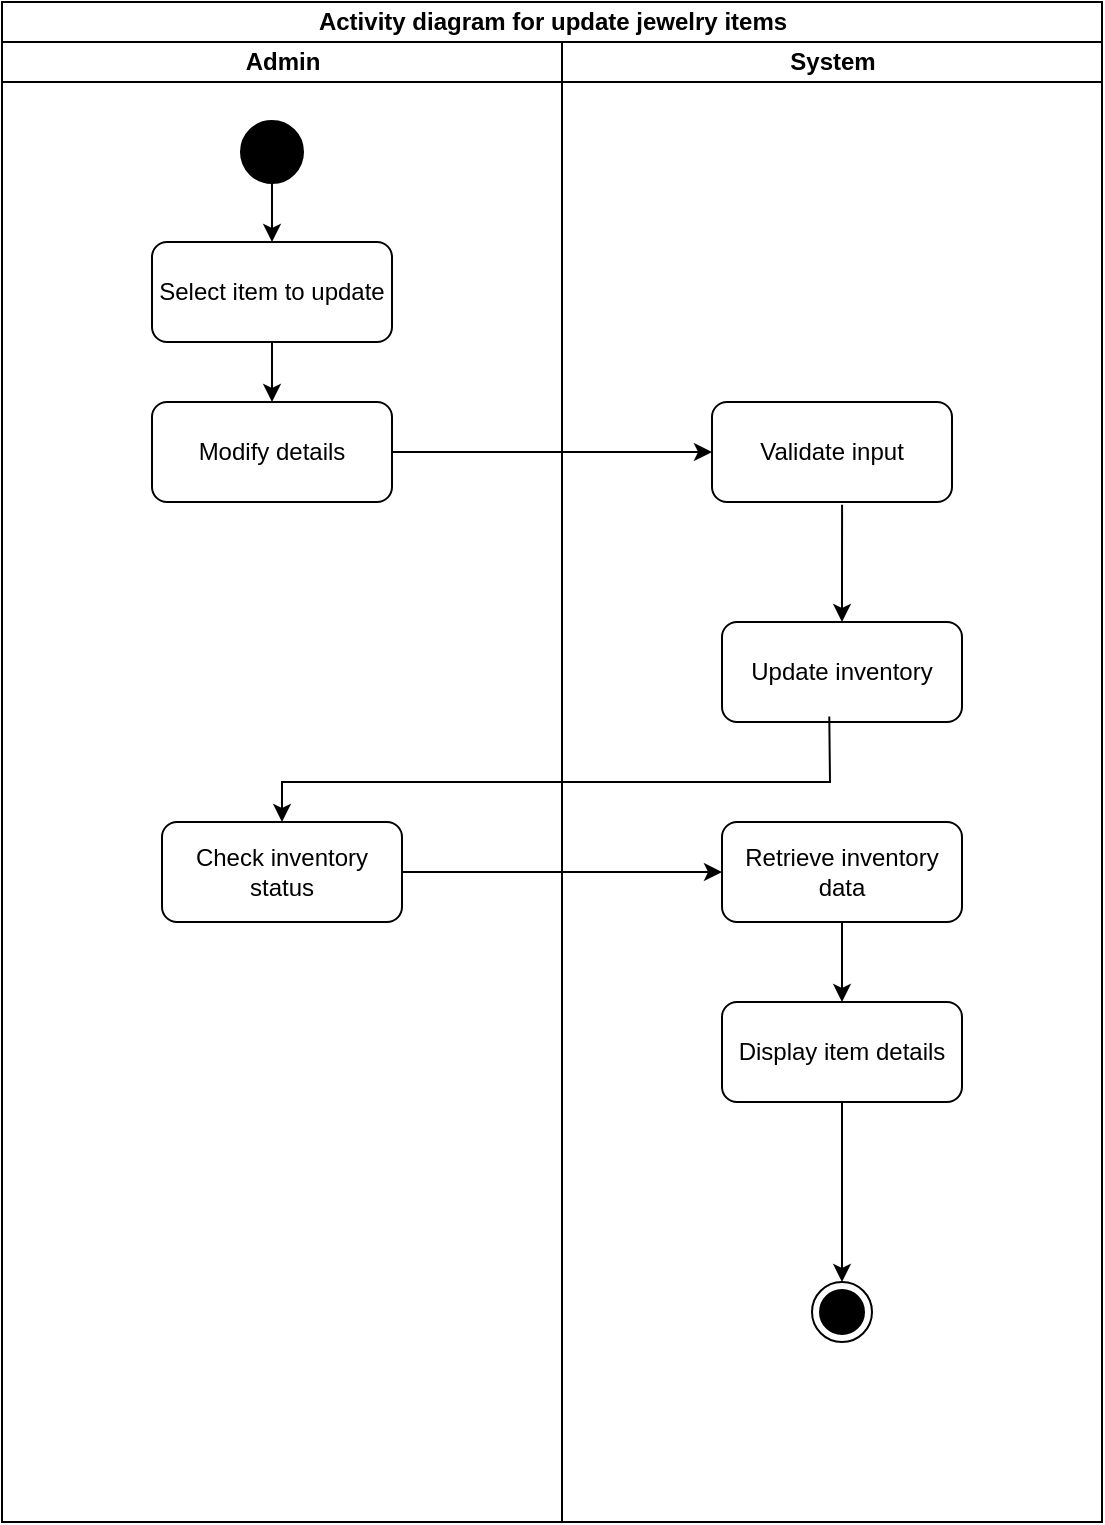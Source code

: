 <mxfile version="24.7.17">
  <diagram name="Page-1" id="6_IOjAEbK8ceWNz-3OvI">
    <mxGraphModel dx="1036" dy="590" grid="1" gridSize="10" guides="1" tooltips="1" connect="1" arrows="1" fold="1" page="1" pageScale="1" pageWidth="850" pageHeight="1100" math="0" shadow="0">
      <root>
        <mxCell id="0" />
        <mxCell id="1" parent="0" />
        <mxCell id="mmdgpUVu38pJq8z1JTDm-1" value="Activity diagram for update jewelry items" style="swimlane;childLayout=stackLayout;resizeParent=1;resizeParentMax=0;startSize=20;html=1;" parent="1" vertex="1">
          <mxGeometry x="160.0" y="40" width="550" height="760" as="geometry" />
        </mxCell>
        <mxCell id="mmdgpUVu38pJq8z1JTDm-2" value="Admin" style="swimlane;startSize=20;html=1;" parent="mmdgpUVu38pJq8z1JTDm-1" vertex="1">
          <mxGeometry y="20" width="280" height="740" as="geometry" />
        </mxCell>
        <mxCell id="mmdgpUVu38pJq8z1JTDm-3" value="" style="strokeWidth=2;html=1;shape=mxgraph.flowchart.start_2;whiteSpace=wrap;fillColor=#000000;" parent="mmdgpUVu38pJq8z1JTDm-2" vertex="1">
          <mxGeometry x="120.0" y="40" width="30" height="30" as="geometry" />
        </mxCell>
        <mxCell id="mmdgpUVu38pJq8z1JTDm-4" value="Select item to update" style="rounded=1;whiteSpace=wrap;html=1;" parent="mmdgpUVu38pJq8z1JTDm-2" vertex="1">
          <mxGeometry x="75" y="100" width="120" height="50" as="geometry" />
        </mxCell>
        <mxCell id="mmdgpUVu38pJq8z1JTDm-5" value="Modify details" style="rounded=1;whiteSpace=wrap;html=1;" parent="mmdgpUVu38pJq8z1JTDm-2" vertex="1">
          <mxGeometry x="75" y="180" width="120" height="50" as="geometry" />
        </mxCell>
        <mxCell id="mmdgpUVu38pJq8z1JTDm-7" value="Check inventory status" style="rounded=1;whiteSpace=wrap;html=1;" parent="mmdgpUVu38pJq8z1JTDm-2" vertex="1">
          <mxGeometry x="80" y="390" width="120" height="50" as="geometry" />
        </mxCell>
        <mxCell id="mmdgpUVu38pJq8z1JTDm-8" value="" style="endArrow=classic;html=1;rounded=0;exitX=0.5;exitY=1;exitDx=0;exitDy=0;exitPerimeter=0;" parent="mmdgpUVu38pJq8z1JTDm-2" source="mmdgpUVu38pJq8z1JTDm-3" target="mmdgpUVu38pJq8z1JTDm-4" edge="1">
          <mxGeometry width="50" height="50" relative="1" as="geometry">
            <mxPoint x="190.0" y="360" as="sourcePoint" />
            <mxPoint x="240.0" y="310" as="targetPoint" />
          </mxGeometry>
        </mxCell>
        <mxCell id="mmdgpUVu38pJq8z1JTDm-9" value="" style="endArrow=classic;html=1;rounded=0;exitX=0.5;exitY=1;exitDx=0;exitDy=0;" parent="mmdgpUVu38pJq8z1JTDm-2" source="mmdgpUVu38pJq8z1JTDm-4" target="mmdgpUVu38pJq8z1JTDm-5" edge="1">
          <mxGeometry width="50" height="50" relative="1" as="geometry">
            <mxPoint x="180.0" y="330" as="sourcePoint" />
            <mxPoint x="230.0" y="280" as="targetPoint" />
          </mxGeometry>
        </mxCell>
        <mxCell id="mmdgpUVu38pJq8z1JTDm-10" value="System" style="swimlane;startSize=20;html=1;" parent="mmdgpUVu38pJq8z1JTDm-1" vertex="1">
          <mxGeometry x="280" y="20" width="270" height="740" as="geometry" />
        </mxCell>
        <mxCell id="mmdgpUVu38pJq8z1JTDm-11" value="Validate input" style="rounded=1;whiteSpace=wrap;html=1;" parent="mmdgpUVu38pJq8z1JTDm-10" vertex="1">
          <mxGeometry x="75" y="180" width="120" height="50" as="geometry" />
        </mxCell>
        <mxCell id="mmdgpUVu38pJq8z1JTDm-12" value="Update inventory" style="rounded=1;whiteSpace=wrap;html=1;" parent="mmdgpUVu38pJq8z1JTDm-10" vertex="1">
          <mxGeometry x="80" y="290" width="120" height="50" as="geometry" />
        </mxCell>
        <mxCell id="mmdgpUVu38pJq8z1JTDm-13" value="Retrieve inventory data" style="rounded=1;whiteSpace=wrap;html=1;" parent="mmdgpUVu38pJq8z1JTDm-10" vertex="1">
          <mxGeometry x="80" y="390" width="120" height="50" as="geometry" />
        </mxCell>
        <mxCell id="mmdgpUVu38pJq8z1JTDm-14" value="Display item details" style="rounded=1;whiteSpace=wrap;html=1;" parent="mmdgpUVu38pJq8z1JTDm-10" vertex="1">
          <mxGeometry x="80" y="480" width="120" height="50" as="geometry" />
        </mxCell>
        <mxCell id="mmdgpUVu38pJq8z1JTDm-15" value="" style="ellipse;html=1;shape=endState;fillColor=#000000;strokeColor=#000000;" parent="mmdgpUVu38pJq8z1JTDm-10" vertex="1">
          <mxGeometry x="125" y="620" width="30" height="30" as="geometry" />
        </mxCell>
        <mxCell id="mmdgpUVu38pJq8z1JTDm-16" value="" style="endArrow=classic;html=1;rounded=0;exitX=0.5;exitY=1;exitDx=0;exitDy=0;entryX=0.5;entryY=0;entryDx=0;entryDy=0;" parent="mmdgpUVu38pJq8z1JTDm-10" source="mmdgpUVu38pJq8z1JTDm-13" target="mmdgpUVu38pJq8z1JTDm-14" edge="1">
          <mxGeometry width="50" height="50" relative="1" as="geometry">
            <mxPoint x="-30.0" y="450" as="sourcePoint" />
            <mxPoint x="20.0" y="400" as="targetPoint" />
          </mxGeometry>
        </mxCell>
        <mxCell id="mmdgpUVu38pJq8z1JTDm-17" value="" style="endArrow=classic;html=1;rounded=0;exitX=0.5;exitY=1;exitDx=0;exitDy=0;entryX=0.5;entryY=0;entryDx=0;entryDy=0;" parent="mmdgpUVu38pJq8z1JTDm-10" source="mmdgpUVu38pJq8z1JTDm-14" target="mmdgpUVu38pJq8z1JTDm-15" edge="1">
          <mxGeometry width="50" height="50" relative="1" as="geometry">
            <mxPoint x="-30.0" y="520" as="sourcePoint" />
            <mxPoint x="20.0" y="470" as="targetPoint" />
          </mxGeometry>
        </mxCell>
        <mxCell id="mmdgpUVu38pJq8z1JTDm-19" value="" style="endArrow=classic;html=1;rounded=0;exitX=0.542;exitY=1.027;exitDx=0;exitDy=0;entryX=0.5;entryY=0;entryDx=0;entryDy=0;exitPerimeter=0;" parent="mmdgpUVu38pJq8z1JTDm-10" source="mmdgpUVu38pJq8z1JTDm-11" target="mmdgpUVu38pJq8z1JTDm-12" edge="1">
          <mxGeometry width="50" height="50" relative="1" as="geometry">
            <mxPoint x="-100.0" y="330" as="sourcePoint" />
            <mxPoint x="-50.0" y="280" as="targetPoint" />
            <Array as="points">
              <mxPoint x="140.0" y="270" />
            </Array>
          </mxGeometry>
        </mxCell>
        <mxCell id="mmdgpUVu38pJq8z1JTDm-18" value="" style="endArrow=classic;html=1;rounded=0;exitX=1;exitY=0.5;exitDx=0;exitDy=0;entryX=0;entryY=0.5;entryDx=0;entryDy=0;" parent="mmdgpUVu38pJq8z1JTDm-1" source="mmdgpUVu38pJq8z1JTDm-5" target="mmdgpUVu38pJq8z1JTDm-11" edge="1">
          <mxGeometry width="50" height="50" relative="1" as="geometry">
            <mxPoint x="180.0" y="350" as="sourcePoint" />
            <mxPoint x="230.0" y="300" as="targetPoint" />
          </mxGeometry>
        </mxCell>
        <mxCell id="mmdgpUVu38pJq8z1JTDm-21" value="" style="endArrow=classic;html=1;rounded=0;exitX=0.447;exitY=0.944;exitDx=0;exitDy=0;exitPerimeter=0;entryX=0.5;entryY=0;entryDx=0;entryDy=0;" parent="mmdgpUVu38pJq8z1JTDm-1" source="mmdgpUVu38pJq8z1JTDm-12" target="mmdgpUVu38pJq8z1JTDm-7" edge="1">
          <mxGeometry width="50" height="50" relative="1" as="geometry">
            <mxPoint x="200.0" y="340" as="sourcePoint" />
            <mxPoint x="250.0" y="290" as="targetPoint" />
            <Array as="points">
              <mxPoint x="414.0" y="390" />
              <mxPoint x="140.0" y="390" />
            </Array>
          </mxGeometry>
        </mxCell>
        <mxCell id="mmdgpUVu38pJq8z1JTDm-22" value="" style="endArrow=classic;html=1;rounded=0;exitX=1;exitY=0.5;exitDx=0;exitDy=0;entryX=0;entryY=0.5;entryDx=0;entryDy=0;" parent="mmdgpUVu38pJq8z1JTDm-1" source="mmdgpUVu38pJq8z1JTDm-7" target="mmdgpUVu38pJq8z1JTDm-13" edge="1">
          <mxGeometry width="50" height="50" relative="1" as="geometry">
            <mxPoint x="200.0" y="410" as="sourcePoint" />
            <mxPoint x="250.0" y="360" as="targetPoint" />
          </mxGeometry>
        </mxCell>
      </root>
    </mxGraphModel>
  </diagram>
</mxfile>
